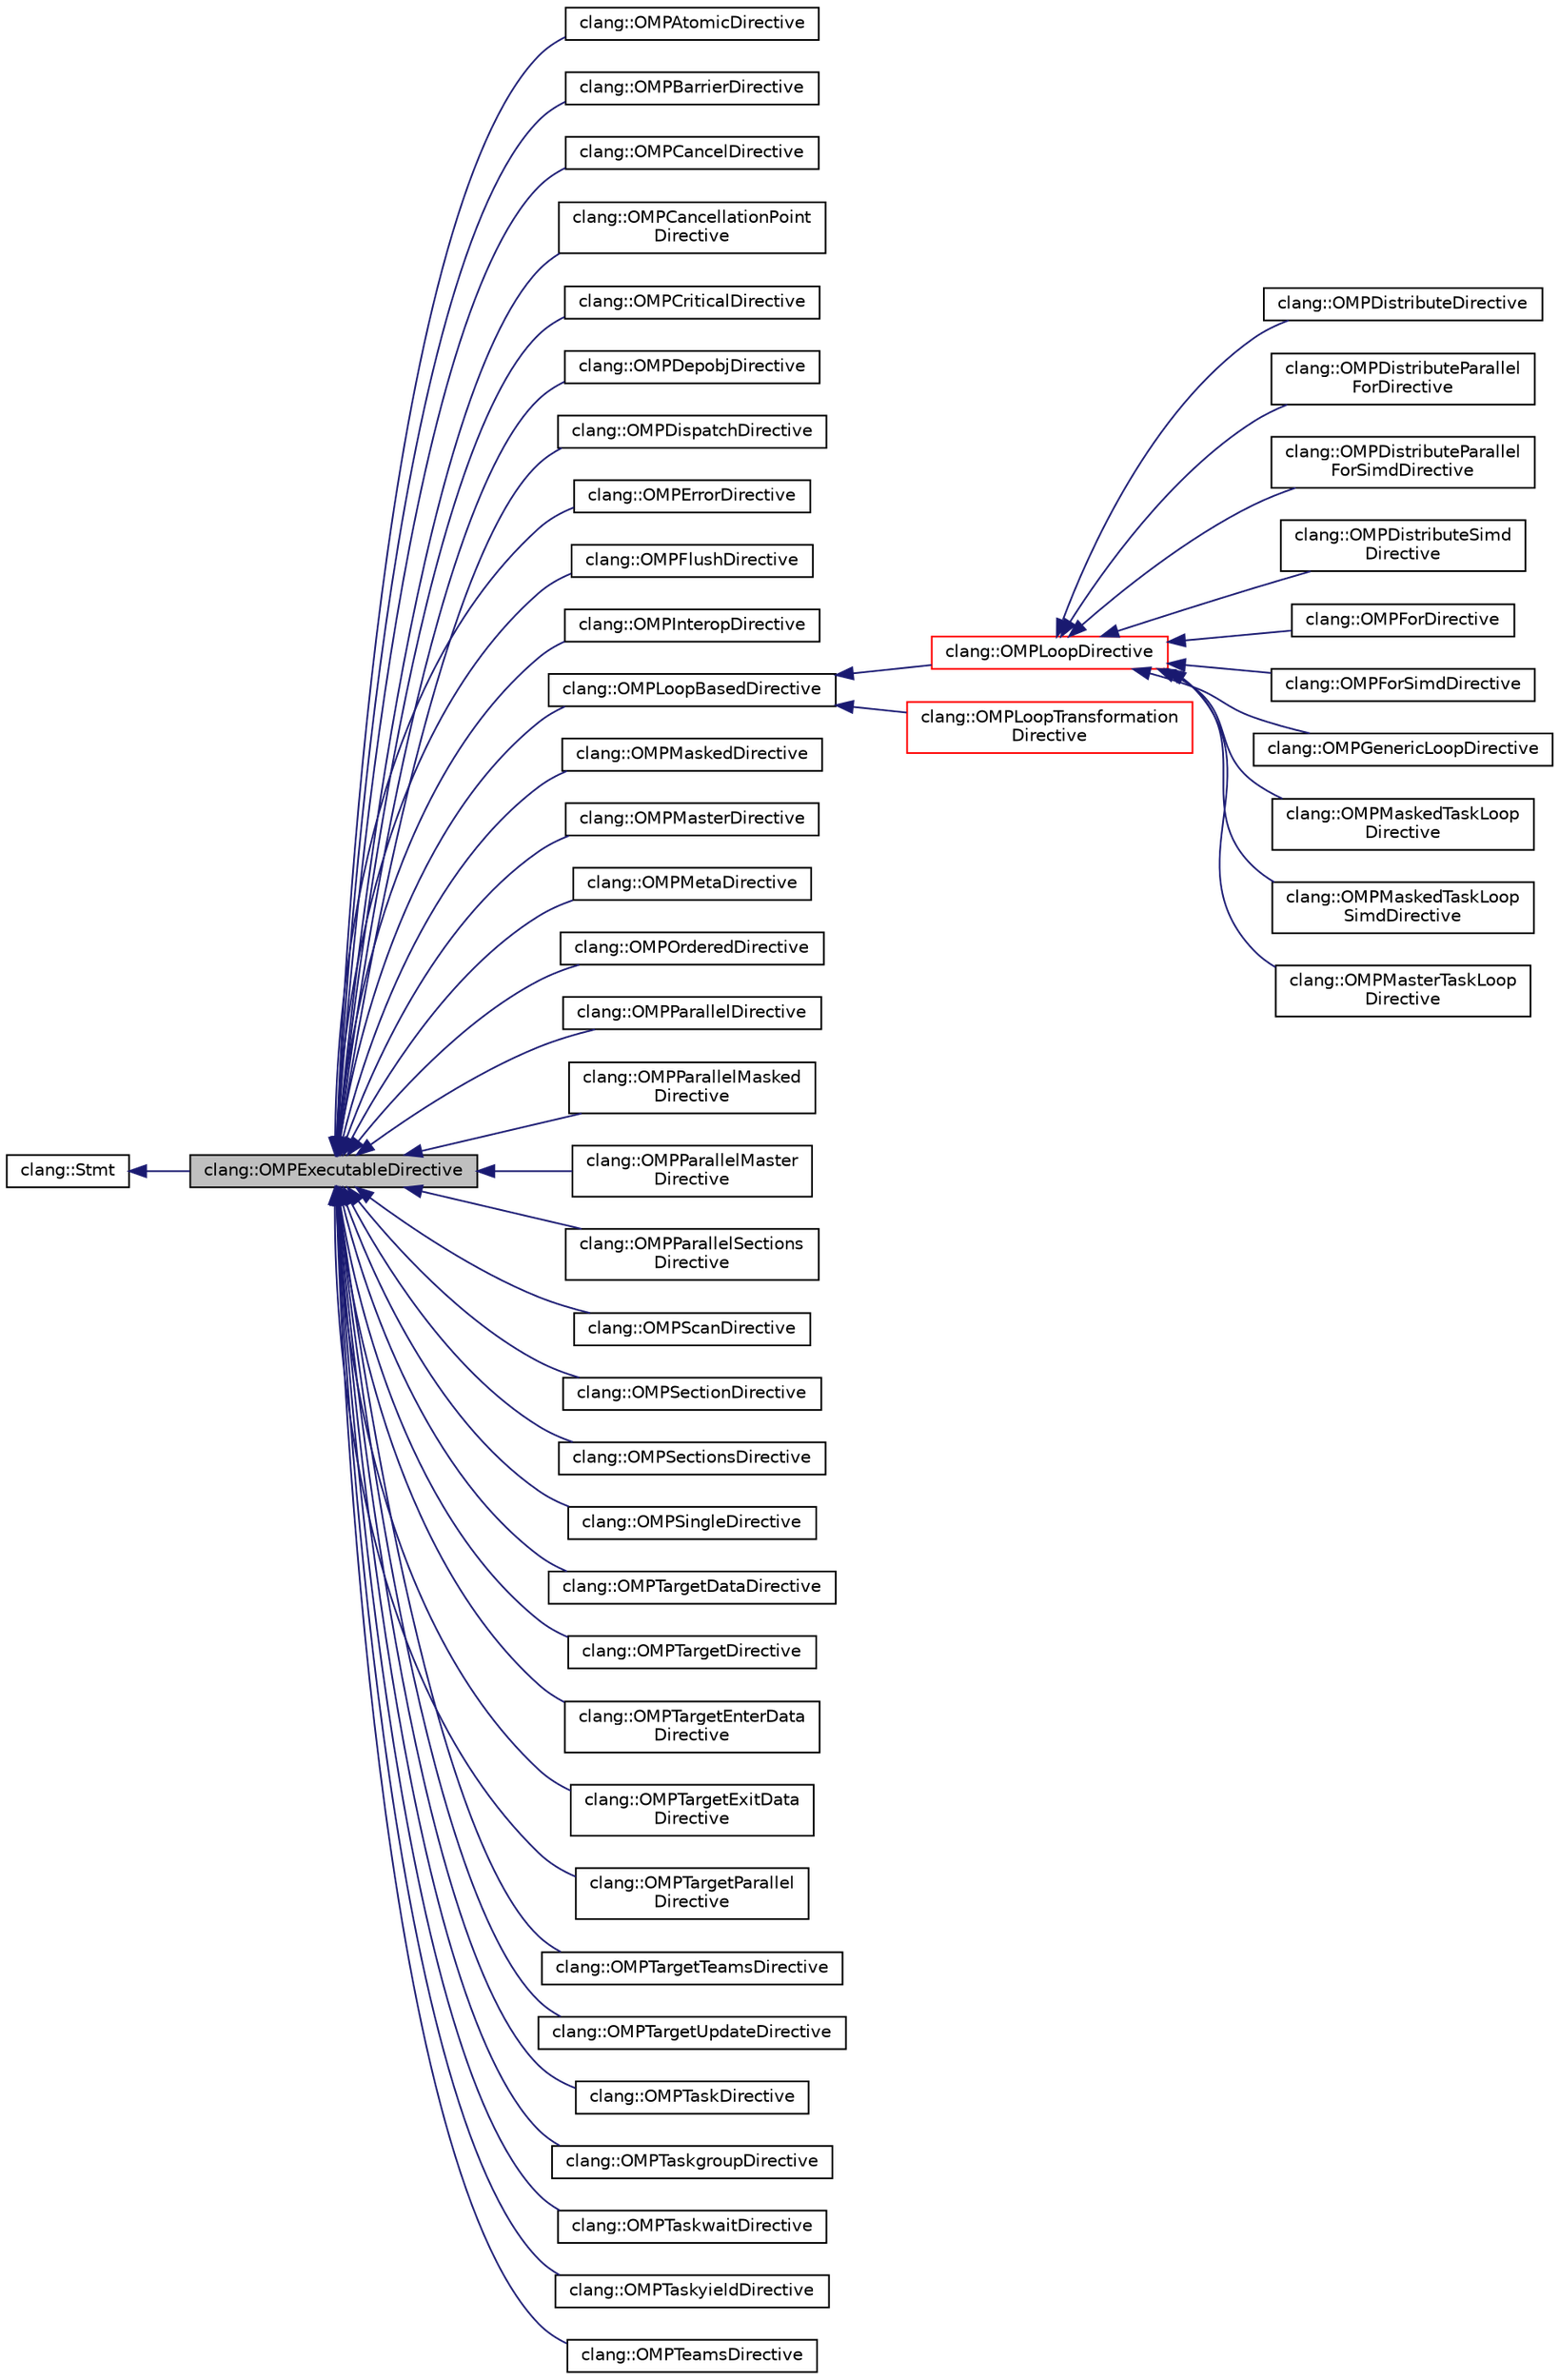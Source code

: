 digraph "clang::OMPExecutableDirective"
{
 // LATEX_PDF_SIZE
  bgcolor="transparent";
  edge [fontname="Helvetica",fontsize="10",labelfontname="Helvetica",labelfontsize="10"];
  node [fontname="Helvetica",fontsize="10",shape=record];
  rankdir="LR";
  Node1 [label="clang::OMPExecutableDirective",height=0.2,width=0.4,color="black", fillcolor="grey75", style="filled", fontcolor="black",tooltip="This is a basic class for representing single OpenMP executable directive."];
  Node2 -> Node1 [dir="back",color="midnightblue",fontsize="10",style="solid",fontname="Helvetica"];
  Node2 [label="clang::Stmt",height=0.2,width=0.4,color="black",URL="$classclang_1_1Stmt.html",tooltip="Stmt - This represents one statement."];
  Node1 -> Node3 [dir="back",color="midnightblue",fontsize="10",style="solid",fontname="Helvetica"];
  Node3 [label="clang::OMPAtomicDirective",height=0.2,width=0.4,color="black",URL="$classclang_1_1OMPAtomicDirective.html",tooltip="This represents '#pragma omp atomic' directive."];
  Node1 -> Node4 [dir="back",color="midnightblue",fontsize="10",style="solid",fontname="Helvetica"];
  Node4 [label="clang::OMPBarrierDirective",height=0.2,width=0.4,color="black",URL="$classclang_1_1OMPBarrierDirective.html",tooltip="This represents '#pragma omp barrier' directive."];
  Node1 -> Node5 [dir="back",color="midnightblue",fontsize="10",style="solid",fontname="Helvetica"];
  Node5 [label="clang::OMPCancelDirective",height=0.2,width=0.4,color="black",URL="$classclang_1_1OMPCancelDirective.html",tooltip="This represents '#pragma omp cancel' directive."];
  Node1 -> Node6 [dir="back",color="midnightblue",fontsize="10",style="solid",fontname="Helvetica"];
  Node6 [label="clang::OMPCancellationPoint\lDirective",height=0.2,width=0.4,color="black",URL="$classclang_1_1OMPCancellationPointDirective.html",tooltip="This represents '#pragma omp cancellation point' directive."];
  Node1 -> Node7 [dir="back",color="midnightblue",fontsize="10",style="solid",fontname="Helvetica"];
  Node7 [label="clang::OMPCriticalDirective",height=0.2,width=0.4,color="black",URL="$classclang_1_1OMPCriticalDirective.html",tooltip="This represents '#pragma omp critical' directive."];
  Node1 -> Node8 [dir="back",color="midnightblue",fontsize="10",style="solid",fontname="Helvetica"];
  Node8 [label="clang::OMPDepobjDirective",height=0.2,width=0.4,color="black",URL="$classclang_1_1OMPDepobjDirective.html",tooltip="This represents '#pragma omp depobj' directive."];
  Node1 -> Node9 [dir="back",color="midnightblue",fontsize="10",style="solid",fontname="Helvetica"];
  Node9 [label="clang::OMPDispatchDirective",height=0.2,width=0.4,color="black",URL="$classclang_1_1OMPDispatchDirective.html",tooltip="This represents '#pragma omp dispatch' directive."];
  Node1 -> Node10 [dir="back",color="midnightblue",fontsize="10",style="solid",fontname="Helvetica"];
  Node10 [label="clang::OMPErrorDirective",height=0.2,width=0.4,color="black",URL="$classclang_1_1OMPErrorDirective.html",tooltip="This represents '#pragma omp error' directive."];
  Node1 -> Node11 [dir="back",color="midnightblue",fontsize="10",style="solid",fontname="Helvetica"];
  Node11 [label="clang::OMPFlushDirective",height=0.2,width=0.4,color="black",URL="$classclang_1_1OMPFlushDirective.html",tooltip="This represents '#pragma omp flush' directive."];
  Node1 -> Node12 [dir="back",color="midnightblue",fontsize="10",style="solid",fontname="Helvetica"];
  Node12 [label="clang::OMPInteropDirective",height=0.2,width=0.4,color="black",URL="$classclang_1_1OMPInteropDirective.html",tooltip="This represents '#pragma omp interop' directive."];
  Node1 -> Node13 [dir="back",color="midnightblue",fontsize="10",style="solid",fontname="Helvetica"];
  Node13 [label="clang::OMPLoopBasedDirective",height=0.2,width=0.4,color="black",URL="$classclang_1_1OMPLoopBasedDirective.html",tooltip="The base class for all loop-based directives, including loop transformation directives."];
  Node13 -> Node14 [dir="back",color="midnightblue",fontsize="10",style="solid",fontname="Helvetica"];
  Node14 [label="clang::OMPLoopDirective",height=0.2,width=0.4,color="red",URL="$classclang_1_1OMPLoopDirective.html",tooltip="This is a common base class for loop directives ('omp simd', 'omp for', 'omp for simd' etc...."];
  Node14 -> Node15 [dir="back",color="midnightblue",fontsize="10",style="solid",fontname="Helvetica"];
  Node15 [label="clang::OMPDistributeDirective",height=0.2,width=0.4,color="black",URL="$classclang_1_1OMPDistributeDirective.html",tooltip="This represents '#pragma omp distribute' directive."];
  Node14 -> Node16 [dir="back",color="midnightblue",fontsize="10",style="solid",fontname="Helvetica"];
  Node16 [label="clang::OMPDistributeParallel\lForDirective",height=0.2,width=0.4,color="black",URL="$classclang_1_1OMPDistributeParallelForDirective.html",tooltip="This represents '#pragma omp distribute parallel for' composite directive."];
  Node14 -> Node17 [dir="back",color="midnightblue",fontsize="10",style="solid",fontname="Helvetica"];
  Node17 [label="clang::OMPDistributeParallel\lForSimdDirective",height=0.2,width=0.4,color="black",URL="$classclang_1_1OMPDistributeParallelForSimdDirective.html",tooltip="This represents '#pragma omp distribute parallel for simd' composite directive."];
  Node14 -> Node18 [dir="back",color="midnightblue",fontsize="10",style="solid",fontname="Helvetica"];
  Node18 [label="clang::OMPDistributeSimd\lDirective",height=0.2,width=0.4,color="black",URL="$classclang_1_1OMPDistributeSimdDirective.html",tooltip="This represents '#pragma omp distribute simd' composite directive."];
  Node14 -> Node19 [dir="back",color="midnightblue",fontsize="10",style="solid",fontname="Helvetica"];
  Node19 [label="clang::OMPForDirective",height=0.2,width=0.4,color="black",URL="$classclang_1_1OMPForDirective.html",tooltip="This represents '#pragma omp for' directive."];
  Node14 -> Node20 [dir="back",color="midnightblue",fontsize="10",style="solid",fontname="Helvetica"];
  Node20 [label="clang::OMPForSimdDirective",height=0.2,width=0.4,color="black",URL="$classclang_1_1OMPForSimdDirective.html",tooltip="This represents '#pragma omp for simd' directive."];
  Node14 -> Node21 [dir="back",color="midnightblue",fontsize="10",style="solid",fontname="Helvetica"];
  Node21 [label="clang::OMPGenericLoopDirective",height=0.2,width=0.4,color="black",URL="$classclang_1_1OMPGenericLoopDirective.html",tooltip="This represents '#pragma omp loop' directive."];
  Node14 -> Node22 [dir="back",color="midnightblue",fontsize="10",style="solid",fontname="Helvetica"];
  Node22 [label="clang::OMPMaskedTaskLoop\lDirective",height=0.2,width=0.4,color="black",URL="$classclang_1_1OMPMaskedTaskLoopDirective.html",tooltip="This represents '#pragma omp masked taskloop' directive."];
  Node14 -> Node23 [dir="back",color="midnightblue",fontsize="10",style="solid",fontname="Helvetica"];
  Node23 [label="clang::OMPMaskedTaskLoop\lSimdDirective",height=0.2,width=0.4,color="black",URL="$classclang_1_1OMPMaskedTaskLoopSimdDirective.html",tooltip="This represents '#pragma omp masked taskloop simd' directive."];
  Node14 -> Node24 [dir="back",color="midnightblue",fontsize="10",style="solid",fontname="Helvetica"];
  Node24 [label="clang::OMPMasterTaskLoop\lDirective",height=0.2,width=0.4,color="black",URL="$classclang_1_1OMPMasterTaskLoopDirective.html",tooltip="This represents '#pragma omp master taskloop' directive."];
  Node13 -> Node50 [dir="back",color="midnightblue",fontsize="10",style="solid",fontname="Helvetica"];
  Node50 [label="clang::OMPLoopTransformation\lDirective",height=0.2,width=0.4,color="red",URL="$classclang_1_1OMPLoopTransformationDirective.html",tooltip="The base class for all loop transformation directives."];
  Node1 -> Node53 [dir="back",color="midnightblue",fontsize="10",style="solid",fontname="Helvetica"];
  Node53 [label="clang::OMPMaskedDirective",height=0.2,width=0.4,color="black",URL="$classclang_1_1OMPMaskedDirective.html",tooltip="This represents '#pragma omp masked' directive."];
  Node1 -> Node54 [dir="back",color="midnightblue",fontsize="10",style="solid",fontname="Helvetica"];
  Node54 [label="clang::OMPMasterDirective",height=0.2,width=0.4,color="black",URL="$classclang_1_1OMPMasterDirective.html",tooltip="This represents '#pragma omp master' directive."];
  Node1 -> Node55 [dir="back",color="midnightblue",fontsize="10",style="solid",fontname="Helvetica"];
  Node55 [label="clang::OMPMetaDirective",height=0.2,width=0.4,color="black",URL="$classclang_1_1OMPMetaDirective.html",tooltip="This represents '#pragma omp metadirective' directive."];
  Node1 -> Node56 [dir="back",color="midnightblue",fontsize="10",style="solid",fontname="Helvetica"];
  Node56 [label="clang::OMPOrderedDirective",height=0.2,width=0.4,color="black",URL="$classclang_1_1OMPOrderedDirective.html",tooltip="This represents '#pragma omp ordered' directive."];
  Node1 -> Node57 [dir="back",color="midnightblue",fontsize="10",style="solid",fontname="Helvetica"];
  Node57 [label="clang::OMPParallelDirective",height=0.2,width=0.4,color="black",URL="$classclang_1_1OMPParallelDirective.html",tooltip="This represents '#pragma omp parallel' directive."];
  Node1 -> Node58 [dir="back",color="midnightblue",fontsize="10",style="solid",fontname="Helvetica"];
  Node58 [label="clang::OMPParallelMasked\lDirective",height=0.2,width=0.4,color="black",URL="$classclang_1_1OMPParallelMaskedDirective.html",tooltip="This represents '#pragma omp parallel masked' directive."];
  Node1 -> Node59 [dir="back",color="midnightblue",fontsize="10",style="solid",fontname="Helvetica"];
  Node59 [label="clang::OMPParallelMaster\lDirective",height=0.2,width=0.4,color="black",URL="$classclang_1_1OMPParallelMasterDirective.html",tooltip="This represents '#pragma omp parallel master' directive."];
  Node1 -> Node60 [dir="back",color="midnightblue",fontsize="10",style="solid",fontname="Helvetica"];
  Node60 [label="clang::OMPParallelSections\lDirective",height=0.2,width=0.4,color="black",URL="$classclang_1_1OMPParallelSectionsDirective.html",tooltip="This represents '#pragma omp parallel sections' directive."];
  Node1 -> Node61 [dir="back",color="midnightblue",fontsize="10",style="solid",fontname="Helvetica"];
  Node61 [label="clang::OMPScanDirective",height=0.2,width=0.4,color="black",URL="$classclang_1_1OMPScanDirective.html",tooltip="This represents '#pragma omp scan' directive."];
  Node1 -> Node62 [dir="back",color="midnightblue",fontsize="10",style="solid",fontname="Helvetica"];
  Node62 [label="clang::OMPSectionDirective",height=0.2,width=0.4,color="black",URL="$classclang_1_1OMPSectionDirective.html",tooltip="This represents '#pragma omp section' directive."];
  Node1 -> Node63 [dir="back",color="midnightblue",fontsize="10",style="solid",fontname="Helvetica"];
  Node63 [label="clang::OMPSectionsDirective",height=0.2,width=0.4,color="black",URL="$classclang_1_1OMPSectionsDirective.html",tooltip="This represents '#pragma omp sections' directive."];
  Node1 -> Node64 [dir="back",color="midnightblue",fontsize="10",style="solid",fontname="Helvetica"];
  Node64 [label="clang::OMPSingleDirective",height=0.2,width=0.4,color="black",URL="$classclang_1_1OMPSingleDirective.html",tooltip="This represents '#pragma omp single' directive."];
  Node1 -> Node65 [dir="back",color="midnightblue",fontsize="10",style="solid",fontname="Helvetica"];
  Node65 [label="clang::OMPTargetDataDirective",height=0.2,width=0.4,color="black",URL="$classclang_1_1OMPTargetDataDirective.html",tooltip="This represents '#pragma omp target data' directive."];
  Node1 -> Node66 [dir="back",color="midnightblue",fontsize="10",style="solid",fontname="Helvetica"];
  Node66 [label="clang::OMPTargetDirective",height=0.2,width=0.4,color="black",URL="$classclang_1_1OMPTargetDirective.html",tooltip="This represents '#pragma omp target' directive."];
  Node1 -> Node67 [dir="back",color="midnightblue",fontsize="10",style="solid",fontname="Helvetica"];
  Node67 [label="clang::OMPTargetEnterData\lDirective",height=0.2,width=0.4,color="black",URL="$classclang_1_1OMPTargetEnterDataDirective.html",tooltip="This represents '#pragma omp target enter data' directive."];
  Node1 -> Node68 [dir="back",color="midnightblue",fontsize="10",style="solid",fontname="Helvetica"];
  Node68 [label="clang::OMPTargetExitData\lDirective",height=0.2,width=0.4,color="black",URL="$classclang_1_1OMPTargetExitDataDirective.html",tooltip="This represents '#pragma omp target exit data' directive."];
  Node1 -> Node69 [dir="back",color="midnightblue",fontsize="10",style="solid",fontname="Helvetica"];
  Node69 [label="clang::OMPTargetParallel\lDirective",height=0.2,width=0.4,color="black",URL="$classclang_1_1OMPTargetParallelDirective.html",tooltip="This represents '#pragma omp target parallel' directive."];
  Node1 -> Node70 [dir="back",color="midnightblue",fontsize="10",style="solid",fontname="Helvetica"];
  Node70 [label="clang::OMPTargetTeamsDirective",height=0.2,width=0.4,color="black",URL="$classclang_1_1OMPTargetTeamsDirective.html",tooltip="This represents '#pragma omp target teams' directive."];
  Node1 -> Node71 [dir="back",color="midnightblue",fontsize="10",style="solid",fontname="Helvetica"];
  Node71 [label="clang::OMPTargetUpdateDirective",height=0.2,width=0.4,color="black",URL="$classclang_1_1OMPTargetUpdateDirective.html",tooltip="This represents '#pragma omp target update' directive."];
  Node1 -> Node72 [dir="back",color="midnightblue",fontsize="10",style="solid",fontname="Helvetica"];
  Node72 [label="clang::OMPTaskDirective",height=0.2,width=0.4,color="black",URL="$classclang_1_1OMPTaskDirective.html",tooltip="This represents '#pragma omp task' directive."];
  Node1 -> Node73 [dir="back",color="midnightblue",fontsize="10",style="solid",fontname="Helvetica"];
  Node73 [label="clang::OMPTaskgroupDirective",height=0.2,width=0.4,color="black",URL="$classclang_1_1OMPTaskgroupDirective.html",tooltip="This represents '#pragma omp taskgroup' directive."];
  Node1 -> Node74 [dir="back",color="midnightblue",fontsize="10",style="solid",fontname="Helvetica"];
  Node74 [label="clang::OMPTaskwaitDirective",height=0.2,width=0.4,color="black",URL="$classclang_1_1OMPTaskwaitDirective.html",tooltip="This represents '#pragma omp taskwait' directive."];
  Node1 -> Node75 [dir="back",color="midnightblue",fontsize="10",style="solid",fontname="Helvetica"];
  Node75 [label="clang::OMPTaskyieldDirective",height=0.2,width=0.4,color="black",URL="$classclang_1_1OMPTaskyieldDirective.html",tooltip="This represents '#pragma omp taskyield' directive."];
  Node1 -> Node76 [dir="back",color="midnightblue",fontsize="10",style="solid",fontname="Helvetica"];
  Node76 [label="clang::OMPTeamsDirective",height=0.2,width=0.4,color="black",URL="$classclang_1_1OMPTeamsDirective.html",tooltip="This represents '#pragma omp teams' directive."];
}
